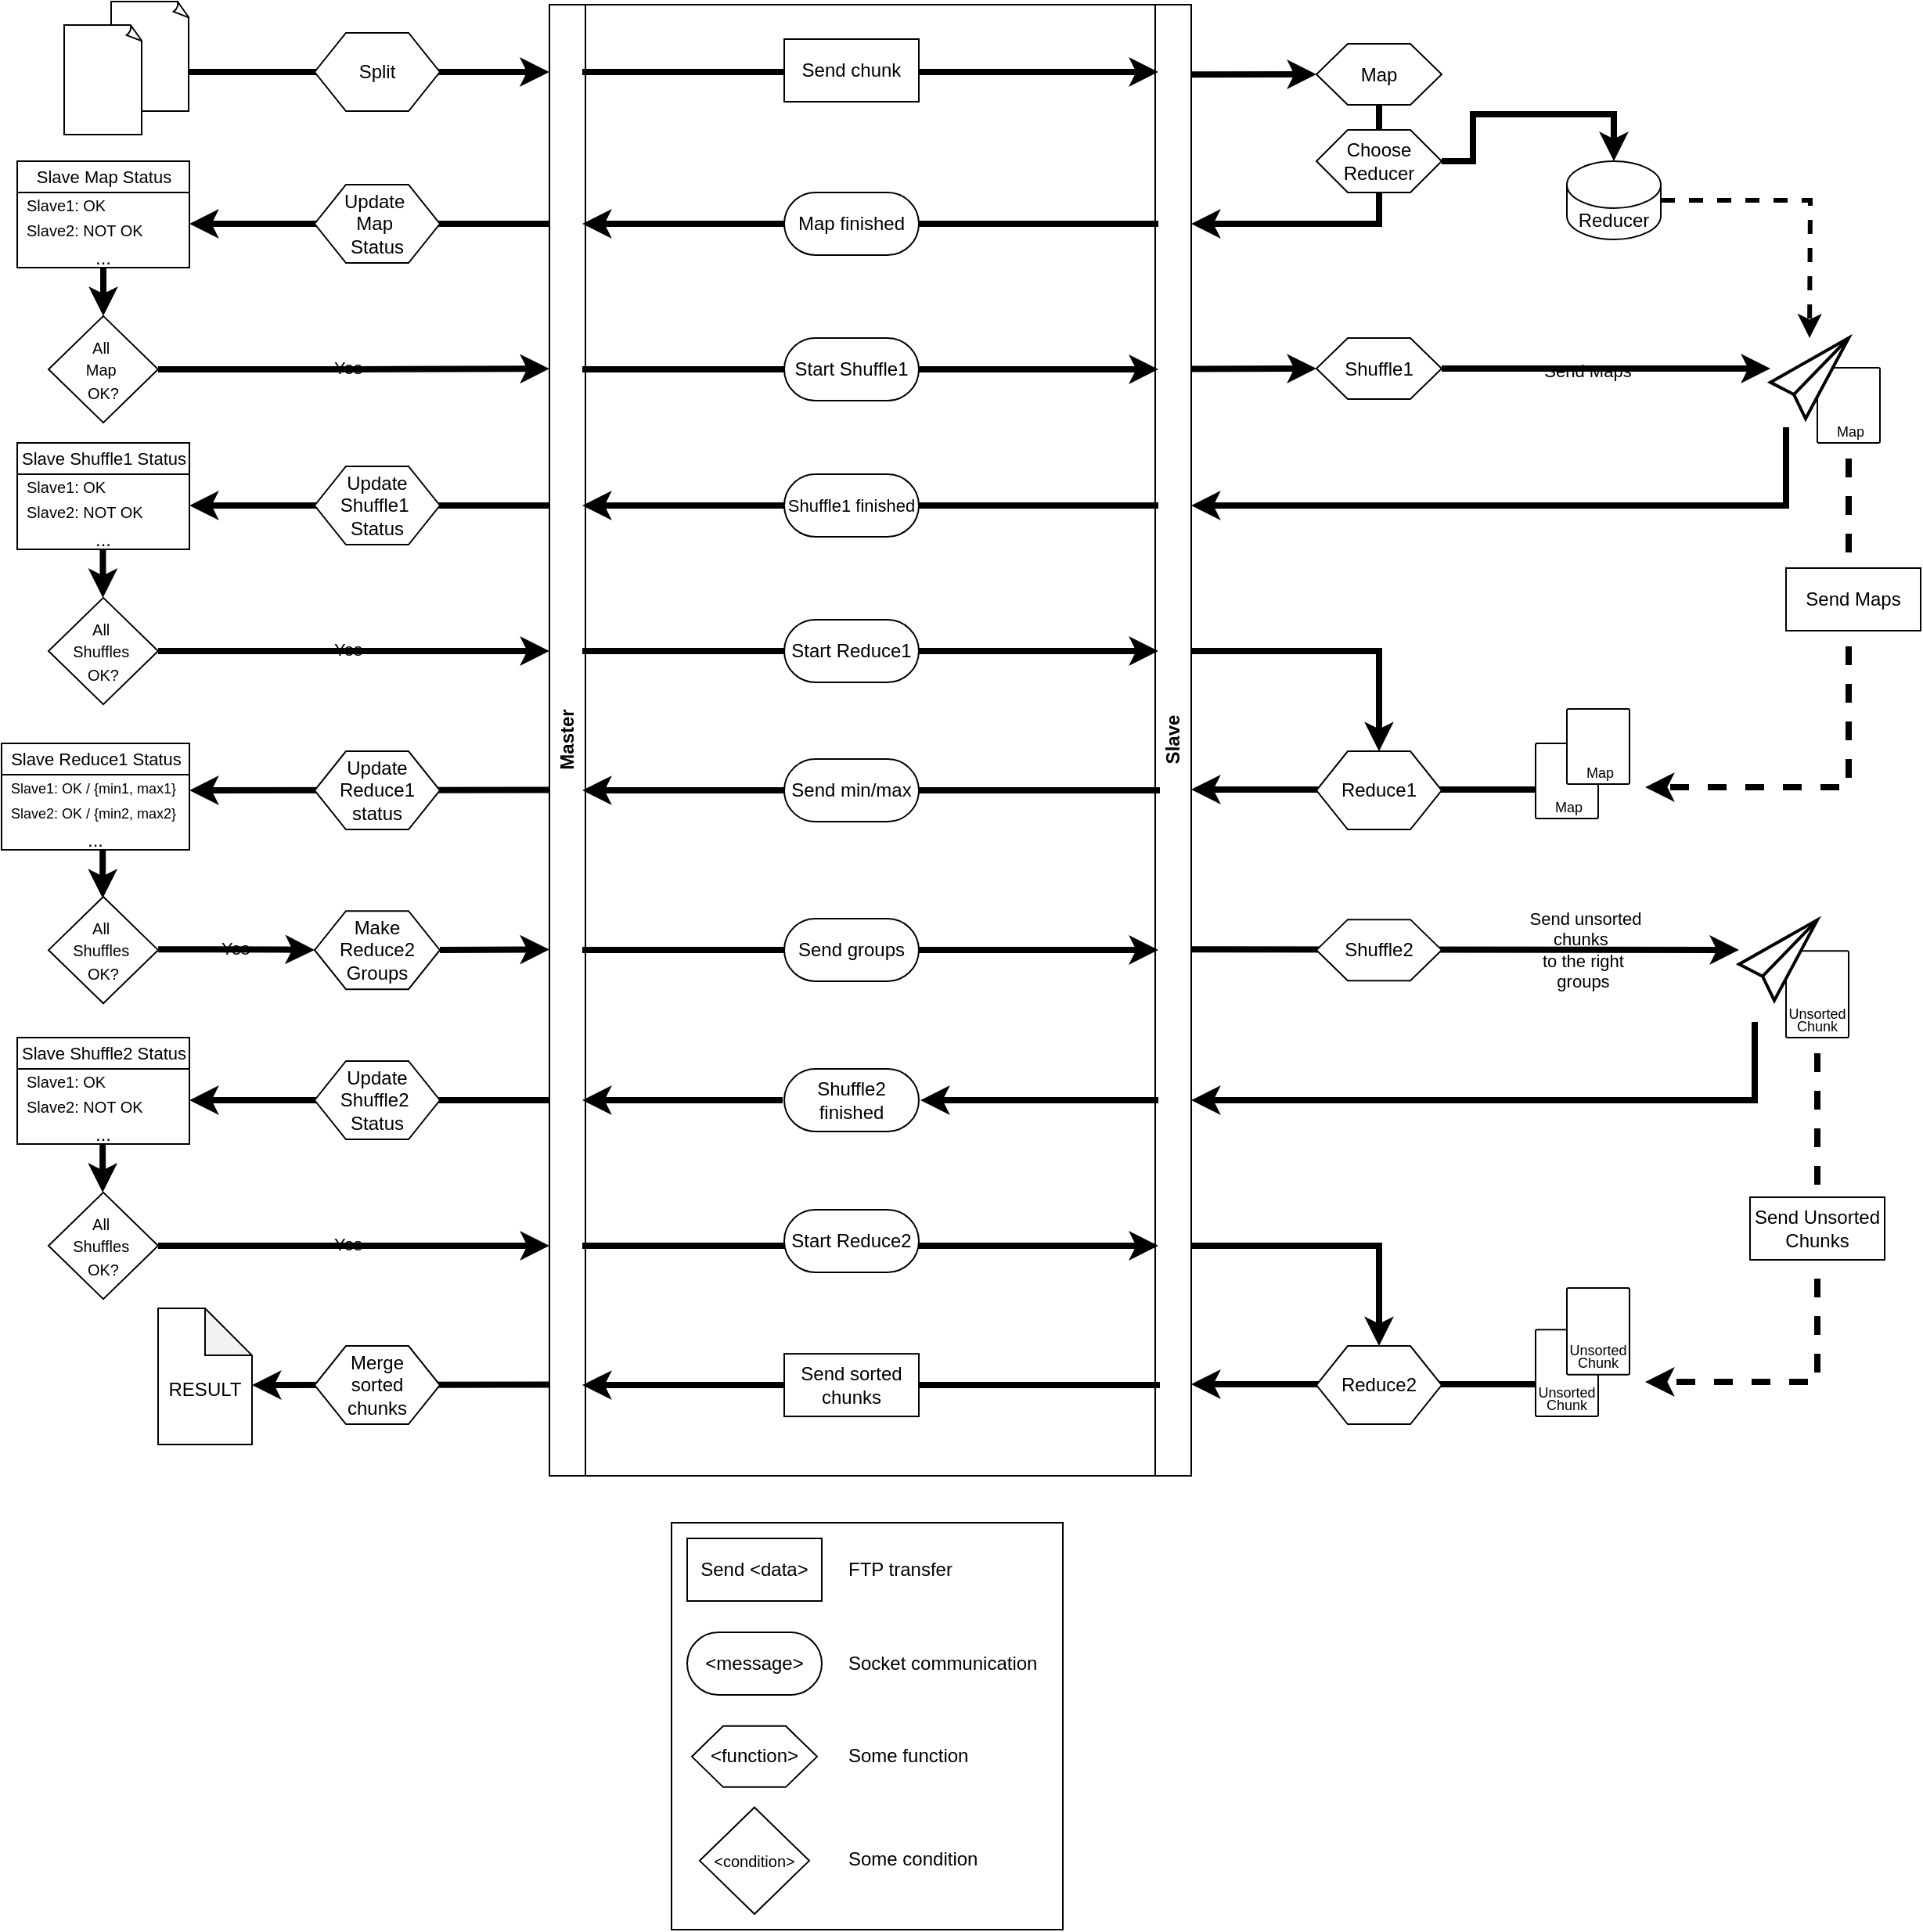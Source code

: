 <mxfile version="24.4.13" type="device">
  <diagram name="Page-1" id="cy9lTz2BtADd1XnLi5tj">
    <mxGraphModel dx="2537" dy="948" grid="1" gridSize="10" guides="1" tooltips="1" connect="1" arrows="1" fold="1" page="1" pageScale="1" pageWidth="827" pageHeight="1169" math="0" shadow="0">
      <root>
        <mxCell id="0" />
        <mxCell id="1" parent="0" />
        <mxCell id="sj1nmU6FJb1mizH8p0wp-8" value="Slave" style="swimlane;horizontal=0;whiteSpace=wrap;html=1;flipV=1;flipH=1;labelBackgroundColor=none;" parent="1" vertex="1">
          <mxGeometry x="240" y="340" width="400" height="940" as="geometry" />
        </mxCell>
        <mxCell id="sj1nmU6FJb1mizH8p0wp-7" value="Master" style="swimlane;horizontal=0;whiteSpace=wrap;html=1;labelBackgroundColor=none;" parent="sj1nmU6FJb1mizH8p0wp-8" vertex="1">
          <mxGeometry x="-10" width="410" height="940" as="geometry" />
        </mxCell>
        <mxCell id="sj1nmU6FJb1mizH8p0wp-9" value="" style="endArrow=classic;html=1;rounded=0;strokeWidth=4;labelBackgroundColor=none;fontColor=default;" parent="sj1nmU6FJb1mizH8p0wp-7" edge="1">
          <mxGeometry width="50" height="50" relative="1" as="geometry">
            <mxPoint x="21" y="43" as="sourcePoint" />
            <mxPoint x="389" y="43" as="targetPoint" />
          </mxGeometry>
        </mxCell>
        <mxCell id="sj1nmU6FJb1mizH8p0wp-23" value="Send chunk" style="rounded=0;whiteSpace=wrap;html=1;glass=0;labelBackgroundColor=none;" parent="sj1nmU6FJb1mizH8p0wp-7" vertex="1">
          <mxGeometry x="150" y="22" width="86" height="40" as="geometry" />
        </mxCell>
        <mxCell id="sj1nmU6FJb1mizH8p0wp-33" value="" style="endArrow=none;html=1;rounded=0;strokeWidth=4;startArrow=classic;startFill=1;endFill=0;labelBackgroundColor=none;fontColor=default;" parent="sj1nmU6FJb1mizH8p0wp-7" edge="1">
          <mxGeometry width="50" height="50" relative="1" as="geometry">
            <mxPoint x="21" y="140" as="sourcePoint" />
            <mxPoint x="389" y="140" as="targetPoint" />
          </mxGeometry>
        </mxCell>
        <mxCell id="sj1nmU6FJb1mizH8p0wp-34" value="Map finished" style="rounded=1;whiteSpace=wrap;html=1;arcSize=42;imageHeight=24;perimeterSpacing=1;strokeWidth=1;absoluteArcSize=1;labelBackgroundColor=none;" parent="sj1nmU6FJb1mizH8p0wp-7" vertex="1">
          <mxGeometry x="150" y="120" width="86" height="40" as="geometry" />
        </mxCell>
        <mxCell id="sj1nmU6FJb1mizH8p0wp-204" value="" style="endArrow=classic;html=1;rounded=0;strokeWidth=4;labelBackgroundColor=none;fontColor=default;" parent="sj1nmU6FJb1mizH8p0wp-7" edge="1">
          <mxGeometry width="50" height="50" relative="1" as="geometry">
            <mxPoint x="21" y="604" as="sourcePoint" />
            <mxPoint x="389" y="604" as="targetPoint" />
          </mxGeometry>
        </mxCell>
        <mxCell id="sj1nmU6FJb1mizH8p0wp-205" value="Send groups" style="rounded=1;whiteSpace=wrap;html=1;arcSize=42;imageHeight=24;perimeterSpacing=1;strokeWidth=1;absoluteArcSize=1;labelBackgroundColor=none;" parent="sj1nmU6FJb1mizH8p0wp-7" vertex="1">
          <mxGeometry x="150" y="584" width="86" height="40" as="geometry" />
        </mxCell>
        <mxCell id="sj1nmU6FJb1mizH8p0wp-237" value="" style="endArrow=classic;html=1;rounded=0;strokeWidth=4;labelBackgroundColor=none;fontColor=default;" parent="sj1nmU6FJb1mizH8p0wp-7" edge="1">
          <mxGeometry width="50" height="50" relative="1" as="geometry">
            <mxPoint x="21" y="793" as="sourcePoint" />
            <mxPoint x="389" y="793" as="targetPoint" />
          </mxGeometry>
        </mxCell>
        <mxCell id="sj1nmU6FJb1mizH8p0wp-238" value="Start Reduce2" style="rounded=1;whiteSpace=wrap;html=1;arcSize=42;imageHeight=24;perimeterSpacing=1;strokeWidth=1;absoluteArcSize=1;labelBackgroundColor=none;" parent="sj1nmU6FJb1mizH8p0wp-7" vertex="1">
          <mxGeometry x="150" y="770" width="86" height="40" as="geometry" />
        </mxCell>
        <mxCell id="sj1nmU6FJb1mizH8p0wp-14" value="" style="endArrow=classic;html=1;rounded=0;strokeWidth=4;entryX=0.024;entryY=0.077;entryDx=0;entryDy=0;entryPerimeter=0;labelBackgroundColor=none;fontColor=default;" parent="1" edge="1">
          <mxGeometry width="50" height="50" relative="1" as="geometry">
            <mxPoint y="383" as="sourcePoint" />
            <mxPoint x="229.84" y="383.03" as="targetPoint" />
          </mxGeometry>
        </mxCell>
        <mxCell id="sj1nmU6FJb1mizH8p0wp-27" value="Map" style="shape=hexagon;perimeter=hexagonPerimeter2;whiteSpace=wrap;html=1;fixedSize=1;labelBackgroundColor=none;" parent="1" vertex="1">
          <mxGeometry x="720" y="365" width="80" height="39" as="geometry" />
        </mxCell>
        <mxCell id="sj1nmU6FJb1mizH8p0wp-29" value="Split" style="shape=hexagon;perimeter=hexagonPerimeter2;whiteSpace=wrap;html=1;fixedSize=1;labelBackgroundColor=none;" parent="1" vertex="1">
          <mxGeometry x="80" y="358" width="80" height="50" as="geometry" />
        </mxCell>
        <mxCell id="sj1nmU6FJb1mizH8p0wp-31" value="" style="endArrow=classic;html=1;rounded=0;strokeWidth=4;entryX=0;entryY=0.5;entryDx=0;entryDy=0;labelBackgroundColor=none;fontColor=default;" parent="1" target="sj1nmU6FJb1mizH8p0wp-27" edge="1">
          <mxGeometry width="50" height="50" relative="1" as="geometry">
            <mxPoint x="640" y="384.63" as="sourcePoint" />
            <mxPoint x="1008" y="384.63" as="targetPoint" />
          </mxGeometry>
        </mxCell>
        <mxCell id="sj1nmU6FJb1mizH8p0wp-32" value="" style="endArrow=classic;html=1;rounded=0;strokeWidth=4;exitX=0.5;exitY=1;exitDx=0;exitDy=0;labelBackgroundColor=none;fontColor=default;" parent="1" source="sj1nmU6FJb1mizH8p0wp-27" edge="1">
          <mxGeometry width="50" height="50" relative="1" as="geometry">
            <mxPoint x="778" y="420" as="sourcePoint" />
            <mxPoint x="640" y="480" as="targetPoint" />
            <Array as="points">
              <mxPoint x="760" y="480" />
            </Array>
          </mxGeometry>
        </mxCell>
        <mxCell id="sj1nmU6FJb1mizH8p0wp-43" value="" style="endArrow=none;html=1;rounded=0;strokeWidth=4;startArrow=classic;startFill=1;endFill=0;labelBackgroundColor=none;fontColor=default;" parent="1" edge="1">
          <mxGeometry width="50" height="50" relative="1" as="geometry">
            <mxPoint y="480" as="sourcePoint" />
            <mxPoint x="230" y="480" as="targetPoint" />
          </mxGeometry>
        </mxCell>
        <mxCell id="sj1nmU6FJb1mizH8p0wp-46" value="" style="endArrow=classic;html=1;rounded=0;strokeWidth=4;labelBackgroundColor=none;fontColor=default;" parent="1" edge="1">
          <mxGeometry width="50" height="50" relative="1" as="geometry">
            <mxPoint x="251" y="573" as="sourcePoint" />
            <mxPoint x="619" y="573" as="targetPoint" />
          </mxGeometry>
        </mxCell>
        <mxCell id="sj1nmU6FJb1mizH8p0wp-47" value="Start Shuffle1" style="rounded=1;whiteSpace=wrap;html=1;arcSize=42;imageHeight=24;perimeterSpacing=1;strokeWidth=1;absoluteArcSize=1;labelBackgroundColor=none;" parent="1" vertex="1">
          <mxGeometry x="380" y="553" width="86" height="40" as="geometry" />
        </mxCell>
        <mxCell id="sj1nmU6FJb1mizH8p0wp-48" value="Choose Reducer" style="shape=hexagon;perimeter=hexagonPerimeter2;whiteSpace=wrap;html=1;fixedSize=1;labelBackgroundColor=none;" parent="1" vertex="1">
          <mxGeometry x="720" y="420" width="80" height="40" as="geometry" />
        </mxCell>
        <mxCell id="sj1nmU6FJb1mizH8p0wp-50" value="" style="endArrow=classic;html=1;rounded=0;strokeWidth=4;entryX=0;entryY=0.5;entryDx=0;entryDy=0;labelBackgroundColor=none;fontColor=default;" parent="1" target="sj1nmU6FJb1mizH8p0wp-51" edge="1">
          <mxGeometry width="50" height="50" relative="1" as="geometry">
            <mxPoint x="640" y="572.71" as="sourcePoint" />
            <mxPoint x="720" y="573" as="targetPoint" />
          </mxGeometry>
        </mxCell>
        <mxCell id="sj1nmU6FJb1mizH8p0wp-108" style="edgeStyle=orthogonalEdgeStyle;rounded=0;orthogonalLoop=1;jettySize=auto;html=1;strokeWidth=4;labelBackgroundColor=none;fontColor=default;" parent="1" source="sj1nmU6FJb1mizH8p0wp-51" edge="1">
          <mxGeometry relative="1" as="geometry">
            <mxPoint x="1010" y="572.5" as="targetPoint" />
          </mxGeometry>
        </mxCell>
        <mxCell id="sj1nmU6FJb1mizH8p0wp-109" value="&amp;nbsp;Send Maps&amp;nbsp;" style="edgeLabel;html=1;align=center;verticalAlign=middle;resizable=0;points=[];labelBackgroundColor=none;" parent="sj1nmU6FJb1mizH8p0wp-108" vertex="1" connectable="0">
          <mxGeometry x="-0.122" y="-1" relative="1" as="geometry">
            <mxPoint as="offset" />
          </mxGeometry>
        </mxCell>
        <mxCell id="sj1nmU6FJb1mizH8p0wp-51" value="Shuffle1" style="shape=hexagon;perimeter=hexagonPerimeter2;whiteSpace=wrap;html=1;fixedSize=1;labelBackgroundColor=none;" parent="1" vertex="1">
          <mxGeometry x="720" y="553" width="80" height="39" as="geometry" />
        </mxCell>
        <mxCell id="sj1nmU6FJb1mizH8p0wp-59" value="" style="endArrow=classic;html=1;rounded=0;strokeWidth=4;labelBackgroundColor=none;fontColor=default;" parent="1" edge="1">
          <mxGeometry width="50" height="50" relative="1" as="geometry">
            <mxPoint x="860" y="841.47" as="sourcePoint" />
            <mxPoint x="640" y="841.47" as="targetPoint" />
          </mxGeometry>
        </mxCell>
        <mxCell id="sj1nmU6FJb1mizH8p0wp-61" value="Reduce1" style="shape=hexagon;perimeter=hexagonPerimeter2;whiteSpace=wrap;html=1;fixedSize=1;labelBackgroundColor=none;" parent="1" vertex="1">
          <mxGeometry x="720" y="817.06" width="80" height="50" as="geometry" />
        </mxCell>
        <mxCell id="sj1nmU6FJb1mizH8p0wp-64" value="" style="endArrow=none;html=1;rounded=0;strokeWidth=4;startArrow=classic;startFill=1;endFill=0;labelBackgroundColor=none;fontColor=default;" parent="1" edge="1">
          <mxGeometry width="50" height="50" relative="1" as="geometry">
            <mxPoint x="251" y="842.06" as="sourcePoint" />
            <mxPoint x="620" y="842.06" as="targetPoint" />
          </mxGeometry>
        </mxCell>
        <mxCell id="sj1nmU6FJb1mizH8p0wp-63" value="Send min/max" style="rounded=1;whiteSpace=wrap;html=1;arcSize=42;imageHeight=24;perimeterSpacing=1;strokeWidth=1;absoluteArcSize=1;labelBackgroundColor=none;" parent="1" vertex="1">
          <mxGeometry x="380" y="822.06" width="86" height="40" as="geometry" />
        </mxCell>
        <mxCell id="sj1nmU6FJb1mizH8p0wp-103" style="edgeStyle=orthogonalEdgeStyle;rounded=0;orthogonalLoop=1;jettySize=auto;html=1;entryX=0.5;entryY=0;entryDx=0;entryDy=0;strokeWidth=4;labelBackgroundColor=none;fontColor=default;" parent="1" source="sj1nmU6FJb1mizH8p0wp-89" target="sj1nmU6FJb1mizH8p0wp-101" edge="1">
          <mxGeometry relative="1" as="geometry" />
        </mxCell>
        <mxCell id="sj1nmU6FJb1mizH8p0wp-89" value="&lt;font style=&quot;font-size: 11px;&quot;&gt;Slave Map Status&lt;/font&gt;" style="swimlane;fontStyle=0;childLayout=stackLayout;horizontal=1;startSize=20;fillColor=none;horizontalStack=0;resizeParent=1;resizeParentMax=0;resizeLast=0;collapsible=1;marginBottom=0;html=1;labelBackgroundColor=none;" parent="1" vertex="1">
          <mxGeometry x="-110" y="440" width="110" height="68" as="geometry" />
        </mxCell>
        <mxCell id="sj1nmU6FJb1mizH8p0wp-90" value="Slave1: OK" style="text;fillColor=none;align=left;verticalAlign=middle;spacingLeft=4;spacingRight=4;overflow=hidden;rotatable=0;points=[[0,0.5],[1,0.5]];portConstraint=eastwest;whiteSpace=wrap;html=1;fontSize=10;labelBackgroundColor=none;" parent="sj1nmU6FJb1mizH8p0wp-89" vertex="1">
          <mxGeometry y="20" width="110" height="16" as="geometry" />
        </mxCell>
        <mxCell id="sj1nmU6FJb1mizH8p0wp-91" value="Slave2: NOT OK" style="text;fillColor=none;align=left;verticalAlign=middle;spacingLeft=4;spacingRight=4;overflow=hidden;rotatable=0;points=[[0,0.5],[1,0.5]];portConstraint=eastwest;whiteSpace=wrap;html=1;fontSize=10;labelBackgroundColor=none;" parent="sj1nmU6FJb1mizH8p0wp-89" vertex="1">
          <mxGeometry y="36" width="110" height="16" as="geometry" />
        </mxCell>
        <mxCell id="sj1nmU6FJb1mizH8p0wp-92" value="..." style="text;fillColor=none;align=center;verticalAlign=middle;spacingLeft=4;spacingRight=4;overflow=hidden;rotatable=0;points=[[0,0.5],[1,0.5]];portConstraint=eastwest;whiteSpace=wrap;html=1;labelBackgroundColor=none;" parent="sj1nmU6FJb1mizH8p0wp-89" vertex="1">
          <mxGeometry y="52" width="110" height="16" as="geometry" />
        </mxCell>
        <mxCell id="sj1nmU6FJb1mizH8p0wp-67" value="Update&amp;nbsp;&lt;div&gt;Map&amp;nbsp;&lt;div&gt;Status&lt;/div&gt;&lt;/div&gt;" style="shape=hexagon;perimeter=hexagonPerimeter2;whiteSpace=wrap;html=1;fixedSize=1;labelBackgroundColor=none;" parent="1" vertex="1">
          <mxGeometry x="80" y="455" width="80" height="50" as="geometry" />
        </mxCell>
        <mxCell id="sj1nmU6FJb1mizH8p0wp-97" value="" style="endArrow=none;html=1;rounded=0;strokeWidth=4;startArrow=classic;startFill=1;endFill=0;labelBackgroundColor=none;fontColor=default;" parent="1" edge="1">
          <mxGeometry width="50" height="50" relative="1" as="geometry">
            <mxPoint y="842.06" as="sourcePoint" />
            <mxPoint x="230" y="841.73" as="targetPoint" />
          </mxGeometry>
        </mxCell>
        <mxCell id="sj1nmU6FJb1mizH8p0wp-68" value="Update&lt;div&gt;Reduce1&lt;/div&gt;&lt;div&gt;status&lt;/div&gt;" style="shape=hexagon;perimeter=hexagonPerimeter2;whiteSpace=wrap;html=1;fixedSize=1;labelBackgroundColor=none;" parent="1" vertex="1">
          <mxGeometry x="80" y="817.06" width="80" height="50" as="geometry" />
        </mxCell>
        <mxCell id="sj1nmU6FJb1mizH8p0wp-101" value="&lt;font style=&quot;font-size: 10px;&quot;&gt;All&amp;nbsp;&lt;/font&gt;&lt;div&gt;&lt;font style=&quot;font-size: 10px;&quot;&gt;Map&amp;nbsp;&lt;/font&gt;&lt;/div&gt;&lt;div&gt;&lt;font style=&quot;font-size: 10px;&quot;&gt;OK?&lt;/font&gt;&lt;/div&gt;" style="rhombus;whiteSpace=wrap;html=1;verticalAlign=middle;labelBackgroundColor=none;" parent="1" vertex="1">
          <mxGeometry x="-90" y="538.93" width="70" height="68.13" as="geometry" />
        </mxCell>
        <mxCell id="sj1nmU6FJb1mizH8p0wp-104" style="edgeStyle=orthogonalEdgeStyle;rounded=0;orthogonalLoop=1;jettySize=auto;html=1;exitX=1;exitY=0.5;exitDx=0;exitDy=0;strokeWidth=4;labelBackgroundColor=none;fontColor=default;" parent="1" source="sj1nmU6FJb1mizH8p0wp-101" edge="1">
          <mxGeometry relative="1" as="geometry">
            <mxPoint x="-10.0" y="572.625" as="sourcePoint" />
            <mxPoint x="230" y="572.63" as="targetPoint" />
          </mxGeometry>
        </mxCell>
        <mxCell id="sj1nmU6FJb1mizH8p0wp-105" value="&amp;nbsp;Yes&amp;nbsp;" style="edgeLabel;html=1;align=center;verticalAlign=middle;resizable=0;points=[];labelBackgroundColor=none;" parent="sj1nmU6FJb1mizH8p0wp-104" vertex="1" connectable="0">
          <mxGeometry x="-0.034" y="1" relative="1" as="geometry">
            <mxPoint as="offset" />
          </mxGeometry>
        </mxCell>
        <mxCell id="sj1nmU6FJb1mizH8p0wp-112" style="edgeStyle=orthogonalEdgeStyle;rounded=0;orthogonalLoop=1;jettySize=auto;html=1;strokeWidth=3;dashed=1;labelBackgroundColor=none;fontColor=default;" parent="1" source="sj1nmU6FJb1mizH8p0wp-106" edge="1">
          <mxGeometry relative="1" as="geometry">
            <mxPoint x="1035" y="553" as="targetPoint" />
          </mxGeometry>
        </mxCell>
        <mxCell id="sj1nmU6FJb1mizH8p0wp-106" value="Reducer" style="shape=cylinder3;whiteSpace=wrap;html=1;boundedLbl=1;backgroundOutline=1;size=15;labelBackgroundColor=none;" parent="1" vertex="1">
          <mxGeometry x="880" y="440" width="60" height="50" as="geometry" />
        </mxCell>
        <mxCell id="sj1nmU6FJb1mizH8p0wp-107" style="edgeStyle=orthogonalEdgeStyle;rounded=0;orthogonalLoop=1;jettySize=auto;html=1;entryX=0.5;entryY=0;entryDx=0;entryDy=0;entryPerimeter=0;strokeWidth=4;labelBackgroundColor=none;fontColor=default;" parent="1" source="sj1nmU6FJb1mizH8p0wp-48" target="sj1nmU6FJb1mizH8p0wp-106" edge="1">
          <mxGeometry relative="1" as="geometry">
            <Array as="points">
              <mxPoint x="820" y="440" />
              <mxPoint x="820" y="410" />
              <mxPoint x="910" y="410" />
            </Array>
          </mxGeometry>
        </mxCell>
        <mxCell id="sj1nmU6FJb1mizH8p0wp-113" value="" style="whiteSpace=wrap;html=1;shape=mxgraph.basic.document;labelBackgroundColor=none;" parent="1" vertex="1">
          <mxGeometry x="-50" y="338" width="50" height="70" as="geometry" />
        </mxCell>
        <mxCell id="sj1nmU6FJb1mizH8p0wp-114" value="" style="whiteSpace=wrap;html=1;shape=mxgraph.basic.document;labelBackgroundColor=none;" parent="1" vertex="1">
          <mxGeometry x="-80" y="353" width="50" height="70" as="geometry" />
        </mxCell>
        <mxCell id="sj1nmU6FJb1mizH8p0wp-176" style="edgeStyle=orthogonalEdgeStyle;rounded=0;orthogonalLoop=1;jettySize=auto;html=1;strokeWidth=4;labelBackgroundColor=none;fontColor=default;" parent="1" edge="1">
          <mxGeometry relative="1" as="geometry">
            <mxPoint x="640" y="660" as="targetPoint" />
            <mxPoint x="1020" y="610" as="sourcePoint" />
            <Array as="points">
              <mxPoint x="1020" y="660" />
            </Array>
          </mxGeometry>
        </mxCell>
        <mxCell id="sj1nmU6FJb1mizH8p0wp-116" value="&lt;div&gt;&lt;font style=&quot;font-size: 9px;&quot;&gt;&lt;br&gt;&lt;/font&gt;&lt;/div&gt;&lt;font style=&quot;font-size: 9px;&quot;&gt;&lt;div&gt;&lt;font style=&quot;font-size: 9px;&quot;&gt;&lt;br&gt;&lt;/font&gt;&lt;/div&gt;&lt;div&gt;&lt;font style=&quot;font-size: 9px;&quot;&gt;&lt;br&gt;&lt;/font&gt;&lt;/div&gt;&lt;div&gt;&lt;font style=&quot;font-size: 9px;&quot;&gt;&lt;br&gt;&lt;/font&gt;&lt;/div&gt;&lt;div&gt;&lt;font style=&quot;font-size: 9px;&quot;&gt;&lt;br&gt;&lt;/font&gt;&lt;/div&gt;&lt;div&gt;&lt;font style=&quot;font-size: 9px;&quot;&gt;&lt;br&gt;&lt;/font&gt;&lt;/div&gt;&lt;div&gt;&lt;font style=&quot;font-size: 9px;&quot;&gt;&lt;br&gt;&lt;/font&gt;&lt;/div&gt;&lt;div&gt;&lt;font style=&quot;font-size: 9px;&quot;&gt;&lt;br&gt;&lt;/font&gt;&lt;/div&gt;&lt;div&gt;&lt;font style=&quot;font-size: 9px;&quot;&gt;&lt;br&gt;&lt;/font&gt;&lt;/div&gt;&lt;div&gt;&lt;font style=&quot;font-size: 9px;&quot;&gt;&lt;br&gt;&lt;/font&gt;&lt;/div&gt;&lt;div&gt;&lt;font style=&quot;font-size: 9px;&quot;&gt;&lt;br&gt;&lt;/font&gt;&lt;/div&gt;&lt;div&gt;&lt;font style=&quot;font-size: 9px;&quot;&gt;&lt;br&gt;&lt;/font&gt;&lt;/div&gt;&lt;div&gt;&lt;font style=&quot;font-size: 9px;&quot;&gt;&lt;br&gt;&lt;/font&gt;&lt;/div&gt;&amp;nbsp; &amp;nbsp; &amp;nbsp; &amp;nbsp; &amp;nbsp; &amp;nbsp; &amp;nbsp;Map&lt;/font&gt;" style="shadow=0;strokeWidth=1;rounded=1;absoluteArcSize=1;arcSize=2;labelPosition=center;verticalLabelPosition=middle;align=center;verticalAlign=bottom;spacingLeft=0;fontSize=12;whiteSpace=wrap;spacingBottom=-1;html=1;labelBackgroundColor=none;" parent="1" vertex="1">
          <mxGeometry x="1040" y="572" width="40" height="48" as="geometry" />
        </mxCell>
        <mxCell id="sj1nmU6FJb1mizH8p0wp-117" value="" style="sketch=0;dashed=0;connectable=0;html=1;strokeColor=none;shape=mxgraph.gcp2.list;part=1;labelBackgroundColor=none;" parent="sj1nmU6FJb1mizH8p0wp-116" vertex="1">
          <mxGeometry x="0.5" width="29.5" height="30" relative="1" as="geometry">
            <mxPoint x="-15" y="5" as="offset" />
          </mxGeometry>
        </mxCell>
        <mxCell id="sj1nmU6FJb1mizH8p0wp-118" value="" style="html=1;verticalLabelPosition=bottom;align=center;labelBackgroundColor=none;verticalAlign=top;strokeWidth=2;shadow=0;dashed=0;shape=mxgraph.ios7.icons.pointer;" parent="1" vertex="1">
          <mxGeometry x="1010" y="553" width="50" height="51.5" as="geometry" />
        </mxCell>
        <mxCell id="sj1nmU6FJb1mizH8p0wp-159" value="" style="endArrow=none;html=1;rounded=0;strokeWidth=4;startArrow=classic;startFill=1;endFill=0;labelBackgroundColor=none;fontColor=default;" parent="1" edge="1">
          <mxGeometry width="50" height="50" relative="1" as="geometry">
            <mxPoint x="251" y="660" as="sourcePoint" />
            <mxPoint x="619" y="660" as="targetPoint" />
          </mxGeometry>
        </mxCell>
        <mxCell id="sj1nmU6FJb1mizH8p0wp-160" value="&lt;font style=&quot;font-size: 11px;&quot;&gt;Shuffle1 finished&lt;/font&gt;" style="rounded=1;whiteSpace=wrap;html=1;arcSize=42;imageHeight=24;perimeterSpacing=1;strokeWidth=1;absoluteArcSize=1;labelBackgroundColor=none;" parent="1" vertex="1">
          <mxGeometry x="380" y="640" width="86" height="40" as="geometry" />
        </mxCell>
        <mxCell id="sj1nmU6FJb1mizH8p0wp-161" value="" style="endArrow=none;html=1;rounded=0;strokeWidth=4;startArrow=classic;startFill=1;endFill=0;labelBackgroundColor=none;fontColor=default;" parent="1" edge="1">
          <mxGeometry width="50" height="50" relative="1" as="geometry">
            <mxPoint y="660" as="sourcePoint" />
            <mxPoint x="230" y="660" as="targetPoint" />
          </mxGeometry>
        </mxCell>
        <mxCell id="sj1nmU6FJb1mizH8p0wp-162" value="" style="endArrow=classic;html=1;rounded=0;strokeWidth=4;labelBackgroundColor=none;fontColor=default;" parent="1" edge="1">
          <mxGeometry width="50" height="50" relative="1" as="geometry">
            <mxPoint x="251" y="753" as="sourcePoint" />
            <mxPoint x="619" y="753" as="targetPoint" />
          </mxGeometry>
        </mxCell>
        <mxCell id="sj1nmU6FJb1mizH8p0wp-163" value="Start Reduce1" style="rounded=1;whiteSpace=wrap;html=1;arcSize=42;imageHeight=24;perimeterSpacing=1;strokeWidth=1;absoluteArcSize=1;labelBackgroundColor=none;" parent="1" vertex="1">
          <mxGeometry x="380" y="733" width="86" height="40" as="geometry" />
        </mxCell>
        <mxCell id="sj1nmU6FJb1mizH8p0wp-164" value="&lt;font style=&quot;font-size: 11px;&quot;&gt;Slave Shuffle1 Status&lt;/font&gt;" style="swimlane;fontStyle=0;childLayout=stackLayout;horizontal=1;startSize=20;fillColor=none;horizontalStack=0;resizeParent=1;resizeParentMax=0;resizeLast=0;collapsible=1;marginBottom=0;html=1;labelBackgroundColor=none;" parent="1" vertex="1">
          <mxGeometry x="-110" y="620" width="110" height="68" as="geometry" />
        </mxCell>
        <mxCell id="sj1nmU6FJb1mizH8p0wp-165" value="Slave1: OK" style="text;fillColor=none;align=left;verticalAlign=middle;spacingLeft=4;spacingRight=4;overflow=hidden;rotatable=0;points=[[0,0.5],[1,0.5]];portConstraint=eastwest;whiteSpace=wrap;html=1;fontSize=10;labelBackgroundColor=none;" parent="sj1nmU6FJb1mizH8p0wp-164" vertex="1">
          <mxGeometry y="20" width="110" height="16" as="geometry" />
        </mxCell>
        <mxCell id="sj1nmU6FJb1mizH8p0wp-166" value="Slave2: NOT OK" style="text;fillColor=none;align=left;verticalAlign=middle;spacingLeft=4;spacingRight=4;overflow=hidden;rotatable=0;points=[[0,0.5],[1,0.5]];portConstraint=eastwest;whiteSpace=wrap;html=1;fontSize=10;labelBackgroundColor=none;" parent="sj1nmU6FJb1mizH8p0wp-164" vertex="1">
          <mxGeometry y="36" width="110" height="16" as="geometry" />
        </mxCell>
        <mxCell id="sj1nmU6FJb1mizH8p0wp-167" value="..." style="text;fillColor=none;align=center;verticalAlign=middle;spacingLeft=4;spacingRight=4;overflow=hidden;rotatable=0;points=[[0,0.5],[1,0.5]];portConstraint=eastwest;whiteSpace=wrap;html=1;labelBackgroundColor=none;" parent="sj1nmU6FJb1mizH8p0wp-164" vertex="1">
          <mxGeometry y="52" width="110" height="16" as="geometry" />
        </mxCell>
        <mxCell id="sj1nmU6FJb1mizH8p0wp-168" value="Update Shuffle1&amp;nbsp;&lt;div&gt;Status&lt;/div&gt;" style="shape=hexagon;perimeter=hexagonPerimeter2;whiteSpace=wrap;html=1;fixedSize=1;labelBackgroundColor=none;" parent="1" vertex="1">
          <mxGeometry x="80" y="635" width="80" height="50" as="geometry" />
        </mxCell>
        <mxCell id="sj1nmU6FJb1mizH8p0wp-169" value="&lt;font style=&quot;font-size: 10px;&quot;&gt;All&amp;nbsp;&lt;/font&gt;&lt;div&gt;&lt;font style=&quot;font-size: 10px;&quot;&gt;Shuffles&amp;nbsp;&lt;/font&gt;&lt;/div&gt;&lt;div&gt;&lt;font style=&quot;font-size: 10px;&quot;&gt;OK?&lt;/font&gt;&lt;/div&gt;" style="rhombus;whiteSpace=wrap;html=1;verticalAlign=middle;labelBackgroundColor=none;" parent="1" vertex="1">
          <mxGeometry x="-90" y="718.93" width="70" height="68.13" as="geometry" />
        </mxCell>
        <mxCell id="sj1nmU6FJb1mizH8p0wp-170" style="edgeStyle=orthogonalEdgeStyle;rounded=0;orthogonalLoop=1;jettySize=auto;html=1;exitX=1;exitY=0.5;exitDx=0;exitDy=0;strokeWidth=4;entryX=0;entryY=0.402;entryDx=0;entryDy=0;entryPerimeter=0;labelBackgroundColor=none;fontColor=default;" parent="1" source="sj1nmU6FJb1mizH8p0wp-169" edge="1">
          <mxGeometry relative="1" as="geometry">
            <mxPoint x="230" y="753" as="targetPoint" />
          </mxGeometry>
        </mxCell>
        <mxCell id="sj1nmU6FJb1mizH8p0wp-171" value="&amp;nbsp;Yes&amp;nbsp;" style="edgeLabel;html=1;align=center;verticalAlign=middle;resizable=0;points=[];labelBackgroundColor=none;" parent="sj1nmU6FJb1mizH8p0wp-170" vertex="1" connectable="0">
          <mxGeometry x="-0.034" y="1" relative="1" as="geometry">
            <mxPoint as="offset" />
          </mxGeometry>
        </mxCell>
        <mxCell id="sj1nmU6FJb1mizH8p0wp-175" style="edgeStyle=orthogonalEdgeStyle;rounded=0;orthogonalLoop=1;jettySize=auto;html=1;entryX=0.5;entryY=0;entryDx=0;entryDy=0;strokeWidth=4;labelBackgroundColor=none;fontColor=default;" parent="1" edge="1">
          <mxGeometry relative="1" as="geometry">
            <mxPoint x="-55.27" y="688" as="sourcePoint" />
            <mxPoint x="-55.27" y="719" as="targetPoint" />
          </mxGeometry>
        </mxCell>
        <mxCell id="sj1nmU6FJb1mizH8p0wp-187" style="edgeStyle=orthogonalEdgeStyle;rounded=0;orthogonalLoop=1;jettySize=auto;html=1;strokeWidth=4;dashed=1;labelBackgroundColor=none;fontColor=default;" parent="1" edge="1">
          <mxGeometry relative="1" as="geometry">
            <mxPoint x="930" y="840" as="targetPoint" />
            <mxPoint x="1060" y="630" as="sourcePoint" />
            <Array as="points">
              <mxPoint x="1060" y="840" />
            </Array>
          </mxGeometry>
        </mxCell>
        <mxCell id="sj1nmU6FJb1mizH8p0wp-188" value="&lt;div&gt;&lt;font style=&quot;font-size: 9px;&quot;&gt;&lt;br&gt;&lt;/font&gt;&lt;/div&gt;&lt;font style=&quot;font-size: 9px;&quot;&gt;&lt;div&gt;&lt;font style=&quot;font-size: 9px;&quot;&gt;&lt;br&gt;&lt;/font&gt;&lt;/div&gt;&lt;div&gt;&lt;font style=&quot;font-size: 9px;&quot;&gt;&lt;br&gt;&lt;/font&gt;&lt;/div&gt;&lt;div&gt;&lt;font style=&quot;font-size: 9px;&quot;&gt;&lt;br&gt;&lt;/font&gt;&lt;/div&gt;&lt;div&gt;&lt;font style=&quot;font-size: 9px;&quot;&gt;&lt;br&gt;&lt;/font&gt;&lt;/div&gt;&lt;div&gt;&lt;font style=&quot;font-size: 9px;&quot;&gt;&lt;br&gt;&lt;/font&gt;&lt;/div&gt;&lt;div&gt;&lt;font style=&quot;font-size: 9px;&quot;&gt;&lt;br&gt;&lt;/font&gt;&lt;/div&gt;&lt;div&gt;&lt;font style=&quot;font-size: 9px;&quot;&gt;&lt;br&gt;&lt;/font&gt;&lt;/div&gt;&lt;div&gt;&lt;font style=&quot;font-size: 9px;&quot;&gt;&lt;br&gt;&lt;/font&gt;&lt;/div&gt;&lt;div&gt;&lt;font style=&quot;font-size: 9px;&quot;&gt;&lt;br&gt;&lt;/font&gt;&lt;/div&gt;&lt;div&gt;&lt;font style=&quot;font-size: 9px;&quot;&gt;&lt;br&gt;&lt;/font&gt;&lt;/div&gt;&lt;div&gt;&lt;font style=&quot;font-size: 9px;&quot;&gt;&lt;br&gt;&lt;/font&gt;&lt;/div&gt;&lt;div&gt;&lt;font style=&quot;font-size: 9px;&quot;&gt;&lt;br&gt;&lt;/font&gt;&lt;/div&gt;&amp;nbsp; &amp;nbsp; &amp;nbsp; &amp;nbsp; &amp;nbsp; &amp;nbsp; &amp;nbsp;Map&lt;/font&gt;" style="shadow=0;strokeWidth=1;rounded=1;absoluteArcSize=1;arcSize=2;labelPosition=center;verticalLabelPosition=middle;align=center;verticalAlign=bottom;spacingLeft=0;fontSize=12;whiteSpace=wrap;spacingBottom=-1;html=1;labelBackgroundColor=none;" parent="1" vertex="1">
          <mxGeometry x="860" y="812.06" width="40" height="48" as="geometry" />
        </mxCell>
        <mxCell id="sj1nmU6FJb1mizH8p0wp-189" value="" style="sketch=0;dashed=0;connectable=0;html=1;strokeColor=none;shape=mxgraph.gcp2.list;part=1;labelBackgroundColor=none;" parent="sj1nmU6FJb1mizH8p0wp-188" vertex="1">
          <mxGeometry x="0.5" width="29.5" height="30" relative="1" as="geometry">
            <mxPoint x="-15" y="5" as="offset" />
          </mxGeometry>
        </mxCell>
        <mxCell id="sj1nmU6FJb1mizH8p0wp-190" value="&lt;div&gt;&lt;font style=&quot;font-size: 9px;&quot;&gt;&lt;br&gt;&lt;/font&gt;&lt;/div&gt;&lt;font style=&quot;font-size: 9px;&quot;&gt;&lt;div&gt;&lt;font style=&quot;font-size: 9px;&quot;&gt;&lt;br&gt;&lt;/font&gt;&lt;/div&gt;&lt;div&gt;&lt;font style=&quot;font-size: 9px;&quot;&gt;&lt;br&gt;&lt;/font&gt;&lt;/div&gt;&lt;div&gt;&lt;font style=&quot;font-size: 9px;&quot;&gt;&lt;br&gt;&lt;/font&gt;&lt;/div&gt;&lt;div&gt;&lt;font style=&quot;font-size: 9px;&quot;&gt;&lt;br&gt;&lt;/font&gt;&lt;/div&gt;&lt;div&gt;&lt;font style=&quot;font-size: 9px;&quot;&gt;&lt;br&gt;&lt;/font&gt;&lt;/div&gt;&lt;div&gt;&lt;font style=&quot;font-size: 9px;&quot;&gt;&lt;br&gt;&lt;/font&gt;&lt;/div&gt;&lt;div&gt;&lt;font style=&quot;font-size: 9px;&quot;&gt;&lt;br&gt;&lt;/font&gt;&lt;/div&gt;&lt;div&gt;&lt;font style=&quot;font-size: 9px;&quot;&gt;&lt;br&gt;&lt;/font&gt;&lt;/div&gt;&lt;div&gt;&lt;font style=&quot;font-size: 9px;&quot;&gt;&lt;br&gt;&lt;/font&gt;&lt;/div&gt;&lt;div&gt;&lt;font style=&quot;font-size: 9px;&quot;&gt;&lt;br&gt;&lt;/font&gt;&lt;/div&gt;&lt;div&gt;&lt;font style=&quot;font-size: 9px;&quot;&gt;&lt;br&gt;&lt;/font&gt;&lt;/div&gt;&lt;div&gt;&lt;font style=&quot;font-size: 9px;&quot;&gt;&lt;br&gt;&lt;/font&gt;&lt;/div&gt;&amp;nbsp; &amp;nbsp; &amp;nbsp; &amp;nbsp; &amp;nbsp; &amp;nbsp; &amp;nbsp;Map&lt;/font&gt;" style="shadow=0;strokeWidth=1;rounded=1;absoluteArcSize=1;arcSize=2;labelPosition=center;verticalLabelPosition=middle;align=center;verticalAlign=bottom;spacingLeft=0;fontSize=12;whiteSpace=wrap;spacingBottom=-1;html=1;labelBackgroundColor=none;" parent="1" vertex="1">
          <mxGeometry x="880" y="790" width="40" height="48" as="geometry" />
        </mxCell>
        <mxCell id="sj1nmU6FJb1mizH8p0wp-191" value="" style="sketch=0;dashed=0;connectable=0;html=1;strokeColor=none;shape=mxgraph.gcp2.list;part=1;labelBackgroundColor=none;" parent="sj1nmU6FJb1mizH8p0wp-190" vertex="1">
          <mxGeometry x="0.5" width="29.5" height="30" relative="1" as="geometry">
            <mxPoint x="-15" y="5" as="offset" />
          </mxGeometry>
        </mxCell>
        <mxCell id="sj1nmU6FJb1mizH8p0wp-192" value="" style="endArrow=classic;html=1;rounded=0;strokeWidth=4;entryX=0.5;entryY=0;entryDx=0;entryDy=0;labelBackgroundColor=none;fontColor=default;" parent="1" target="sj1nmU6FJb1mizH8p0wp-61" edge="1">
          <mxGeometry width="50" height="50" relative="1" as="geometry">
            <mxPoint x="640" y="753" as="sourcePoint" />
            <mxPoint x="880" y="780" as="targetPoint" />
            <Array as="points">
              <mxPoint x="760" y="753" />
              <mxPoint x="760" y="760" />
            </Array>
          </mxGeometry>
        </mxCell>
        <mxCell id="sj1nmU6FJb1mizH8p0wp-194" value="&lt;font style=&quot;font-size: 11px;&quot;&gt;Slave Reduce1 Status&lt;/font&gt;" style="swimlane;fontStyle=0;childLayout=stackLayout;horizontal=1;startSize=20;fillColor=none;horizontalStack=0;resizeParent=1;resizeParentMax=0;resizeLast=0;collapsible=1;marginBottom=0;html=1;labelBackgroundColor=none;" parent="1" vertex="1">
          <mxGeometry x="-120" y="812.06" width="120" height="68" as="geometry" />
        </mxCell>
        <mxCell id="sj1nmU6FJb1mizH8p0wp-195" value="&lt;font style=&quot;font-size: 9px;&quot;&gt;Slave1: OK / {min1, max1}&lt;/font&gt;" style="text;fillColor=none;align=left;verticalAlign=middle;spacingLeft=4;spacingRight=4;overflow=hidden;rotatable=0;points=[[0,0.5],[1,0.5]];portConstraint=eastwest;whiteSpace=wrap;html=1;fontSize=10;labelBackgroundColor=none;" parent="sj1nmU6FJb1mizH8p0wp-194" vertex="1">
          <mxGeometry y="20" width="120" height="16" as="geometry" />
        </mxCell>
        <mxCell id="sj1nmU6FJb1mizH8p0wp-196" value="&lt;span style=&quot;font-size: 9px;&quot;&gt;Slave2: OK / {min2, max2}&lt;/span&gt;" style="text;fillColor=none;align=left;verticalAlign=middle;spacingLeft=4;spacingRight=4;overflow=hidden;rotatable=0;points=[[0,0.5],[1,0.5]];portConstraint=eastwest;whiteSpace=wrap;html=1;fontSize=10;labelBackgroundColor=none;" parent="sj1nmU6FJb1mizH8p0wp-194" vertex="1">
          <mxGeometry y="36" width="120" height="16" as="geometry" />
        </mxCell>
        <mxCell id="sj1nmU6FJb1mizH8p0wp-197" value="..." style="text;fillColor=none;align=center;verticalAlign=middle;spacingLeft=4;spacingRight=4;overflow=hidden;rotatable=0;points=[[0,0.5],[1,0.5]];portConstraint=eastwest;whiteSpace=wrap;html=1;labelBackgroundColor=none;" parent="sj1nmU6FJb1mizH8p0wp-194" vertex="1">
          <mxGeometry y="52" width="120" height="16" as="geometry" />
        </mxCell>
        <mxCell id="sj1nmU6FJb1mizH8p0wp-198" value="&lt;font style=&quot;font-size: 10px;&quot;&gt;All&amp;nbsp;&lt;/font&gt;&lt;div&gt;&lt;font style=&quot;font-size: 10px;&quot;&gt;Shuffles&amp;nbsp;&lt;/font&gt;&lt;/div&gt;&lt;div&gt;&lt;font style=&quot;font-size: 10px;&quot;&gt;OK?&lt;/font&gt;&lt;/div&gt;" style="rhombus;whiteSpace=wrap;html=1;verticalAlign=middle;labelBackgroundColor=none;" parent="1" vertex="1">
          <mxGeometry x="-90" y="910" width="70" height="68.13" as="geometry" />
        </mxCell>
        <mxCell id="sj1nmU6FJb1mizH8p0wp-199" style="edgeStyle=orthogonalEdgeStyle;rounded=0;orthogonalLoop=1;jettySize=auto;html=1;exitX=1;exitY=0.5;exitDx=0;exitDy=0;strokeWidth=4;labelBackgroundColor=none;fontColor=default;" parent="1" edge="1">
          <mxGeometry relative="1" as="geometry">
            <mxPoint x="80" y="944" as="targetPoint" />
            <mxPoint x="-20" y="943.66" as="sourcePoint" />
            <Array as="points">
              <mxPoint x="60" y="944" />
            </Array>
          </mxGeometry>
        </mxCell>
        <mxCell id="sj1nmU6FJb1mizH8p0wp-200" value="&amp;nbsp;Yes&amp;nbsp;" style="edgeLabel;html=1;align=center;verticalAlign=middle;resizable=0;points=[];labelBackgroundColor=none;" parent="sj1nmU6FJb1mizH8p0wp-199" vertex="1" connectable="0">
          <mxGeometry x="-0.034" y="1" relative="1" as="geometry">
            <mxPoint as="offset" />
          </mxGeometry>
        </mxCell>
        <mxCell id="sj1nmU6FJb1mizH8p0wp-201" value="Make&lt;div&gt;Reduce2&lt;/div&gt;&lt;div&gt;Groups&lt;/div&gt;" style="shape=hexagon;perimeter=hexagonPerimeter2;whiteSpace=wrap;html=1;fixedSize=1;labelBackgroundColor=none;" parent="1" vertex="1">
          <mxGeometry x="80" y="919.07" width="80" height="50" as="geometry" />
        </mxCell>
        <mxCell id="sj1nmU6FJb1mizH8p0wp-202" style="edgeStyle=orthogonalEdgeStyle;rounded=0;orthogonalLoop=1;jettySize=auto;html=1;entryX=0.5;entryY=0;entryDx=0;entryDy=0;strokeWidth=4;labelBackgroundColor=none;fontColor=default;" parent="1" edge="1">
          <mxGeometry relative="1" as="geometry">
            <mxPoint x="-55.4" y="880.06" as="sourcePoint" />
            <mxPoint x="-55.4" y="911.06" as="targetPoint" />
          </mxGeometry>
        </mxCell>
        <mxCell id="sj1nmU6FJb1mizH8p0wp-203" value="" style="endArrow=classic;html=1;rounded=0;strokeWidth=4;exitX=1;exitY=0.5;exitDx=0;exitDy=0;labelBackgroundColor=none;fontColor=default;" parent="1" edge="1">
          <mxGeometry width="50" height="50" relative="1" as="geometry">
            <mxPoint x="160.0" y="943.99" as="sourcePoint" />
            <mxPoint x="230" y="943.74" as="targetPoint" />
          </mxGeometry>
        </mxCell>
        <mxCell id="sj1nmU6FJb1mizH8p0wp-207" value="&lt;div style=&quot;line-height: 110%;&quot;&gt;&lt;span style=&quot;font-size: 9px; background-color: initial;&quot;&gt;Unsorted&lt;/span&gt;&lt;br&gt;&lt;/div&gt;&lt;div style=&quot;line-height: 10%;&quot;&gt;&lt;font style=&quot;font-size: 9px;&quot;&gt;Chunk&lt;/font&gt;&lt;/div&gt;" style="shadow=0;strokeWidth=1;rounded=1;absoluteArcSize=1;arcSize=2;labelPosition=center;verticalLabelPosition=middle;align=center;verticalAlign=bottom;spacingLeft=0;fontSize=12;whiteSpace=wrap;spacingBottom=2;html=1;labelBackgroundColor=none;" parent="1" vertex="1">
          <mxGeometry x="1020" y="944.57" width="40" height="55.43" as="geometry" />
        </mxCell>
        <mxCell id="sj1nmU6FJb1mizH8p0wp-208" value="" style="sketch=0;dashed=0;connectable=0;html=1;strokeColor=none;shape=mxgraph.gcp2.list;part=1;labelBackgroundColor=none;" parent="sj1nmU6FJb1mizH8p0wp-207" vertex="1">
          <mxGeometry x="0.5" width="29.5" height="30" relative="1" as="geometry">
            <mxPoint x="-15" y="5" as="offset" />
          </mxGeometry>
        </mxCell>
        <mxCell id="sj1nmU6FJb1mizH8p0wp-211" value="" style="endArrow=classic;html=1;rounded=0;strokeWidth=4;labelBackgroundColor=none;fontColor=default;" parent="1" edge="1">
          <mxGeometry width="50" height="50" relative="1" as="geometry">
            <mxPoint x="640" y="943.63" as="sourcePoint" />
            <mxPoint x="990" y="944" as="targetPoint" />
          </mxGeometry>
        </mxCell>
        <mxCell id="sj1nmU6FJb1mizH8p0wp-219" value="&amp;nbsp;Send unsorted&lt;div&gt;chunks&amp;nbsp;&lt;/div&gt;&lt;div&gt;to the right&lt;/div&gt;&lt;div&gt;groups&lt;/div&gt;" style="edgeLabel;html=1;align=center;verticalAlign=middle;resizable=0;points=[];labelBackgroundColor=none;" parent="sj1nmU6FJb1mizH8p0wp-211" vertex="1" connectable="0">
          <mxGeometry x="0.477" y="-1" relative="1" as="geometry">
            <mxPoint x="-9" y="-1" as="offset" />
          </mxGeometry>
        </mxCell>
        <mxCell id="sj1nmU6FJb1mizH8p0wp-212" value="Shuffle2" style="shape=hexagon;perimeter=hexagonPerimeter2;whiteSpace=wrap;html=1;fixedSize=1;labelBackgroundColor=none;" parent="1" vertex="1">
          <mxGeometry x="720" y="924.57" width="80" height="39" as="geometry" />
        </mxCell>
        <mxCell id="sj1nmU6FJb1mizH8p0wp-222" value="" style="html=1;verticalLabelPosition=bottom;align=center;labelBackgroundColor=none;verticalAlign=top;strokeWidth=2;shadow=0;dashed=0;shape=mxgraph.ios7.icons.pointer;" parent="1" vertex="1">
          <mxGeometry x="990" y="924.79" width="50" height="51.5" as="geometry" />
        </mxCell>
        <mxCell id="sj1nmU6FJb1mizH8p0wp-223" style="edgeStyle=orthogonalEdgeStyle;rounded=0;orthogonalLoop=1;jettySize=auto;html=1;strokeWidth=4;labelBackgroundColor=none;fontColor=default;" parent="1" edge="1">
          <mxGeometry relative="1" as="geometry">
            <mxPoint x="640" y="1040" as="targetPoint" />
            <mxPoint x="1000" y="990" as="sourcePoint" />
            <Array as="points">
              <mxPoint x="1000" y="1040" />
            </Array>
          </mxGeometry>
        </mxCell>
        <mxCell id="sj1nmU6FJb1mizH8p0wp-224" value="" style="endArrow=none;html=1;rounded=0;strokeWidth=4;startArrow=classic;startFill=1;endFill=0;labelBackgroundColor=none;fontColor=default;" parent="1" source="sj1nmU6FJb1mizH8p0wp-234" edge="1">
          <mxGeometry width="50" height="50" relative="1" as="geometry">
            <mxPoint x="251" y="1040" as="sourcePoint" />
            <mxPoint x="619" y="1040" as="targetPoint" />
          </mxGeometry>
        </mxCell>
        <mxCell id="sj1nmU6FJb1mizH8p0wp-225" value="" style="endArrow=none;html=1;rounded=0;strokeWidth=4;startArrow=classic;startFill=1;endFill=0;labelBackgroundColor=none;fontColor=default;" parent="1" edge="1">
          <mxGeometry width="50" height="50" relative="1" as="geometry">
            <mxPoint y="1040" as="sourcePoint" />
            <mxPoint x="230" y="1040" as="targetPoint" />
          </mxGeometry>
        </mxCell>
        <mxCell id="sj1nmU6FJb1mizH8p0wp-226" value="&lt;font style=&quot;font-size: 11px;&quot;&gt;Slave Shuffle2 Status&lt;/font&gt;" style="swimlane;fontStyle=0;childLayout=stackLayout;horizontal=1;startSize=20;fillColor=none;horizontalStack=0;resizeParent=1;resizeParentMax=0;resizeLast=0;collapsible=1;marginBottom=0;html=1;labelBackgroundColor=none;" parent="1" vertex="1">
          <mxGeometry x="-110" y="1000" width="110" height="68" as="geometry" />
        </mxCell>
        <mxCell id="sj1nmU6FJb1mizH8p0wp-227" value="Slave1: OK" style="text;fillColor=none;align=left;verticalAlign=middle;spacingLeft=4;spacingRight=4;overflow=hidden;rotatable=0;points=[[0,0.5],[1,0.5]];portConstraint=eastwest;whiteSpace=wrap;html=1;fontSize=10;labelBackgroundColor=none;" parent="sj1nmU6FJb1mizH8p0wp-226" vertex="1">
          <mxGeometry y="20" width="110" height="16" as="geometry" />
        </mxCell>
        <mxCell id="sj1nmU6FJb1mizH8p0wp-228" value="Slave2: NOT OK" style="text;fillColor=none;align=left;verticalAlign=middle;spacingLeft=4;spacingRight=4;overflow=hidden;rotatable=0;points=[[0,0.5],[1,0.5]];portConstraint=eastwest;whiteSpace=wrap;html=1;fontSize=10;labelBackgroundColor=none;" parent="sj1nmU6FJb1mizH8p0wp-226" vertex="1">
          <mxGeometry y="36" width="110" height="16" as="geometry" />
        </mxCell>
        <mxCell id="sj1nmU6FJb1mizH8p0wp-229" value="..." style="text;fillColor=none;align=center;verticalAlign=middle;spacingLeft=4;spacingRight=4;overflow=hidden;rotatable=0;points=[[0,0.5],[1,0.5]];portConstraint=eastwest;whiteSpace=wrap;html=1;labelBackgroundColor=none;" parent="sj1nmU6FJb1mizH8p0wp-226" vertex="1">
          <mxGeometry y="52" width="110" height="16" as="geometry" />
        </mxCell>
        <mxCell id="sj1nmU6FJb1mizH8p0wp-230" value="Update Shuffle2&amp;nbsp;&lt;div&gt;Status&lt;/div&gt;" style="shape=hexagon;perimeter=hexagonPerimeter2;whiteSpace=wrap;html=1;fixedSize=1;labelBackgroundColor=none;" parent="1" vertex="1">
          <mxGeometry x="80" y="1015" width="80" height="50" as="geometry" />
        </mxCell>
        <mxCell id="sj1nmU6FJb1mizH8p0wp-231" value="&lt;font style=&quot;font-size: 10px;&quot;&gt;All&amp;nbsp;&lt;/font&gt;&lt;div&gt;&lt;font style=&quot;font-size: 10px;&quot;&gt;Shuffles&amp;nbsp;&lt;/font&gt;&lt;/div&gt;&lt;div&gt;&lt;font style=&quot;font-size: 10px;&quot;&gt;OK?&lt;/font&gt;&lt;/div&gt;" style="rhombus;whiteSpace=wrap;html=1;verticalAlign=middle;labelBackgroundColor=none;" parent="1" vertex="1">
          <mxGeometry x="-90" y="1098.93" width="70" height="68.13" as="geometry" />
        </mxCell>
        <mxCell id="sj1nmU6FJb1mizH8p0wp-232" style="edgeStyle=orthogonalEdgeStyle;rounded=0;orthogonalLoop=1;jettySize=auto;html=1;exitX=1;exitY=0.5;exitDx=0;exitDy=0;strokeWidth=4;entryX=0;entryY=0.402;entryDx=0;entryDy=0;entryPerimeter=0;labelBackgroundColor=none;fontColor=default;" parent="1" source="sj1nmU6FJb1mizH8p0wp-231" edge="1">
          <mxGeometry relative="1" as="geometry">
            <mxPoint x="230" y="1133" as="targetPoint" />
          </mxGeometry>
        </mxCell>
        <mxCell id="sj1nmU6FJb1mizH8p0wp-233" value="&amp;nbsp;Yes&amp;nbsp;" style="edgeLabel;html=1;align=center;verticalAlign=middle;resizable=0;points=[];labelBackgroundColor=none;" parent="sj1nmU6FJb1mizH8p0wp-232" vertex="1" connectable="0">
          <mxGeometry x="-0.034" y="1" relative="1" as="geometry">
            <mxPoint as="offset" />
          </mxGeometry>
        </mxCell>
        <mxCell id="sj1nmU6FJb1mizH8p0wp-235" value="" style="endArrow=none;html=1;rounded=0;strokeWidth=4;startArrow=classic;startFill=1;endFill=0;labelBackgroundColor=none;fontColor=default;" parent="1" target="sj1nmU6FJb1mizH8p0wp-234" edge="1">
          <mxGeometry width="50" height="50" relative="1" as="geometry">
            <mxPoint x="251" y="1040" as="sourcePoint" />
            <mxPoint x="619" y="1040" as="targetPoint" />
          </mxGeometry>
        </mxCell>
        <mxCell id="sj1nmU6FJb1mizH8p0wp-234" value="Shuffle2 finished" style="rounded=1;whiteSpace=wrap;html=1;arcSize=42;imageHeight=24;perimeterSpacing=1;strokeWidth=1;absoluteArcSize=1;labelBackgroundColor=none;" parent="1" vertex="1">
          <mxGeometry x="380" y="1020" width="86" height="40" as="geometry" />
        </mxCell>
        <mxCell id="sj1nmU6FJb1mizH8p0wp-236" style="edgeStyle=orthogonalEdgeStyle;rounded=0;orthogonalLoop=1;jettySize=auto;html=1;entryX=0.5;entryY=0;entryDx=0;entryDy=0;strokeWidth=4;labelBackgroundColor=none;fontColor=default;" parent="1" edge="1">
          <mxGeometry relative="1" as="geometry">
            <mxPoint x="-55.42" y="1068" as="sourcePoint" />
            <mxPoint x="-55.42" y="1099" as="targetPoint" />
          </mxGeometry>
        </mxCell>
        <mxCell id="sj1nmU6FJb1mizH8p0wp-240" value="" style="endArrow=classic;html=1;rounded=0;strokeWidth=4;labelBackgroundColor=none;fontColor=default;" parent="1" edge="1">
          <mxGeometry width="50" height="50" relative="1" as="geometry">
            <mxPoint x="860" y="1221.47" as="sourcePoint" />
            <mxPoint x="640" y="1221.47" as="targetPoint" />
          </mxGeometry>
        </mxCell>
        <mxCell id="sj1nmU6FJb1mizH8p0wp-241" value="Reduce2" style="shape=hexagon;perimeter=hexagonPerimeter2;whiteSpace=wrap;html=1;fixedSize=1;labelBackgroundColor=none;" parent="1" vertex="1">
          <mxGeometry x="720" y="1197.06" width="80" height="50" as="geometry" />
        </mxCell>
        <mxCell id="sj1nmU6FJb1mizH8p0wp-242" value="" style="endArrow=none;html=1;rounded=0;strokeWidth=4;startArrow=classic;startFill=1;endFill=0;labelBackgroundColor=none;fontColor=default;" parent="1" edge="1">
          <mxGeometry width="50" height="50" relative="1" as="geometry">
            <mxPoint x="251" y="1222.06" as="sourcePoint" />
            <mxPoint x="620" y="1222.06" as="targetPoint" />
          </mxGeometry>
        </mxCell>
        <mxCell id="sj1nmU6FJb1mizH8p0wp-243" value="Send sorted chunks" style="rounded=0;whiteSpace=wrap;html=1;arcSize=42;imageHeight=24;perimeterSpacing=1;strokeWidth=1;absoluteArcSize=1;labelBackgroundColor=none;" parent="1" vertex="1">
          <mxGeometry x="380" y="1202.06" width="86" height="40" as="geometry" />
        </mxCell>
        <mxCell id="sj1nmU6FJb1mizH8p0wp-244" value="" style="endArrow=none;html=1;rounded=0;strokeWidth=4;startArrow=classic;startFill=1;endFill=0;labelBackgroundColor=none;fontColor=default;" parent="1" edge="1">
          <mxGeometry width="50" height="50" relative="1" as="geometry">
            <mxPoint x="40" y="1222" as="sourcePoint" />
            <mxPoint x="230" y="1221.73" as="targetPoint" />
          </mxGeometry>
        </mxCell>
        <mxCell id="sj1nmU6FJb1mizH8p0wp-245" value="Merge&lt;div&gt;sorted&lt;/div&gt;&lt;div&gt;chunks&lt;/div&gt;" style="shape=hexagon;perimeter=hexagonPerimeter2;whiteSpace=wrap;html=1;fixedSize=1;labelBackgroundColor=none;" parent="1" vertex="1">
          <mxGeometry x="80" y="1197.06" width="80" height="50" as="geometry" />
        </mxCell>
        <mxCell id="sj1nmU6FJb1mizH8p0wp-246" style="edgeStyle=orthogonalEdgeStyle;rounded=0;orthogonalLoop=1;jettySize=auto;html=1;strokeWidth=4;dashed=1;labelBackgroundColor=none;fontColor=default;" parent="1" edge="1">
          <mxGeometry relative="1" as="geometry">
            <mxPoint x="930" y="1220" as="targetPoint" />
            <mxPoint x="1040" y="1010" as="sourcePoint" />
            <Array as="points">
              <mxPoint x="1040" y="1010" />
              <mxPoint x="1040" y="1220" />
            </Array>
          </mxGeometry>
        </mxCell>
        <mxCell id="sj1nmU6FJb1mizH8p0wp-247" value="" style="endArrow=classic;html=1;rounded=0;strokeWidth=4;entryX=0.5;entryY=0;entryDx=0;entryDy=0;labelBackgroundColor=none;fontColor=default;" parent="1" target="sj1nmU6FJb1mizH8p0wp-241" edge="1">
          <mxGeometry width="50" height="50" relative="1" as="geometry">
            <mxPoint x="640" y="1133" as="sourcePoint" />
            <mxPoint x="880" y="1160" as="targetPoint" />
            <Array as="points">
              <mxPoint x="760" y="1133" />
              <mxPoint x="760" y="1140" />
            </Array>
          </mxGeometry>
        </mxCell>
        <mxCell id="sj1nmU6FJb1mizH8p0wp-248" value="&lt;div style=&quot;line-height: 110%;&quot;&gt;&lt;span style=&quot;font-size: 9px; background-color: initial;&quot;&gt;Unsorted&lt;/span&gt;&lt;br&gt;&lt;/div&gt;&lt;div style=&quot;line-height: 10%;&quot;&gt;&lt;font style=&quot;font-size: 9px;&quot;&gt;Chunk&lt;/font&gt;&lt;/div&gt;" style="shadow=0;strokeWidth=1;rounded=1;absoluteArcSize=1;arcSize=2;labelPosition=center;verticalLabelPosition=middle;align=center;verticalAlign=bottom;spacingLeft=0;fontSize=12;whiteSpace=wrap;spacingBottom=2;html=1;labelBackgroundColor=none;" parent="1" vertex="1">
          <mxGeometry x="860" y="1186.63" width="40" height="55.43" as="geometry" />
        </mxCell>
        <mxCell id="sj1nmU6FJb1mizH8p0wp-249" value="" style="sketch=0;dashed=0;connectable=0;html=1;strokeColor=none;shape=mxgraph.gcp2.list;part=1;labelBackgroundColor=none;" parent="sj1nmU6FJb1mizH8p0wp-248" vertex="1">
          <mxGeometry x="0.5" width="29.5" height="30" relative="1" as="geometry">
            <mxPoint x="-15" y="5" as="offset" />
          </mxGeometry>
        </mxCell>
        <mxCell id="sj1nmU6FJb1mizH8p0wp-250" value="&lt;div style=&quot;line-height: 110%;&quot;&gt;&lt;span style=&quot;font-size: 9px; background-color: initial;&quot;&gt;Unsorted&lt;/span&gt;&lt;br&gt;&lt;/div&gt;&lt;div style=&quot;line-height: 10%;&quot;&gt;&lt;font style=&quot;font-size: 9px;&quot;&gt;Chunk&lt;/font&gt;&lt;/div&gt;" style="shadow=0;strokeWidth=1;rounded=1;absoluteArcSize=1;arcSize=2;labelPosition=center;verticalLabelPosition=middle;align=center;verticalAlign=bottom;spacingLeft=0;fontSize=12;whiteSpace=wrap;spacingBottom=2;html=1;labelBackgroundColor=none;" parent="1" vertex="1">
          <mxGeometry x="880" y="1160.0" width="40" height="55.43" as="geometry" />
        </mxCell>
        <mxCell id="sj1nmU6FJb1mizH8p0wp-251" value="" style="sketch=0;dashed=0;connectable=0;html=1;strokeColor=none;shape=mxgraph.gcp2.list;part=1;labelBackgroundColor=none;" parent="sj1nmU6FJb1mizH8p0wp-250" vertex="1">
          <mxGeometry x="0.5" width="29.5" height="30" relative="1" as="geometry">
            <mxPoint x="-15" y="5" as="offset" />
          </mxGeometry>
        </mxCell>
        <mxCell id="sj1nmU6FJb1mizH8p0wp-254" value="&lt;div&gt;&lt;br&gt;&lt;/div&gt;RESULT" style="shape=note;whiteSpace=wrap;html=1;backgroundOutline=1;darkOpacity=0.05;labelBackgroundColor=none;" parent="1" vertex="1">
          <mxGeometry x="-20" y="1173.03" width="60" height="86.97" as="geometry" />
        </mxCell>
        <mxCell id="TFTyLvW_xMj4Odus-oAC-7" value="Send Maps" style="rounded=0;whiteSpace=wrap;html=1;glass=0;labelBackgroundColor=none;" vertex="1" parent="1">
          <mxGeometry x="1020" y="700" width="86" height="40" as="geometry" />
        </mxCell>
        <mxCell id="TFTyLvW_xMj4Odus-oAC-8" value="Send Unsorted Chunks" style="rounded=0;whiteSpace=wrap;html=1;glass=0;labelBackgroundColor=none;" vertex="1" parent="1">
          <mxGeometry x="997" y="1102" width="86" height="40" as="geometry" />
        </mxCell>
        <mxCell id="TFTyLvW_xMj4Odus-oAC-16" value="" style="group;labelBackgroundColor=none;" vertex="1" connectable="0" parent="1">
          <mxGeometry x="308" y="1310" width="250" height="260" as="geometry" />
        </mxCell>
        <mxCell id="TFTyLvW_xMj4Odus-oAC-3" value="" style="rounded=0;whiteSpace=wrap;html=1;labelBackgroundColor=none;" vertex="1" parent="TFTyLvW_xMj4Odus-oAC-16">
          <mxGeometry width="250" height="260" as="geometry" />
        </mxCell>
        <mxCell id="TFTyLvW_xMj4Odus-oAC-4" value="Send &amp;lt;data&amp;gt;" style="rounded=0;whiteSpace=wrap;html=1;glass=0;labelBackgroundColor=none;" vertex="1" parent="TFTyLvW_xMj4Odus-oAC-16">
          <mxGeometry x="10" y="10" width="86" height="40" as="geometry" />
        </mxCell>
        <mxCell id="TFTyLvW_xMj4Odus-oAC-5" value="&amp;lt;message&amp;gt;" style="rounded=1;whiteSpace=wrap;html=1;arcSize=42;imageHeight=24;perimeterSpacing=1;strokeWidth=1;absoluteArcSize=1;labelBackgroundColor=none;" vertex="1" parent="TFTyLvW_xMj4Odus-oAC-16">
          <mxGeometry x="10" y="70" width="86" height="40" as="geometry" />
        </mxCell>
        <mxCell id="TFTyLvW_xMj4Odus-oAC-6" value="&amp;lt;function&amp;gt;" style="shape=hexagon;perimeter=hexagonPerimeter2;whiteSpace=wrap;html=1;fixedSize=1;labelBackgroundColor=none;" vertex="1" parent="TFTyLvW_xMj4Odus-oAC-16">
          <mxGeometry x="13" y="129.93" width="80" height="39" as="geometry" />
        </mxCell>
        <mxCell id="TFTyLvW_xMj4Odus-oAC-11" value="&lt;span style=&quot;font-size: 10px;&quot;&gt;&amp;lt;condition&amp;gt;&lt;/span&gt;" style="rhombus;whiteSpace=wrap;html=1;verticalAlign=middle;labelBackgroundColor=none;" vertex="1" parent="TFTyLvW_xMj4Odus-oAC-16">
          <mxGeometry x="18" y="181.87" width="70" height="68.13" as="geometry" />
        </mxCell>
        <mxCell id="TFTyLvW_xMj4Odus-oAC-12" value="FTP transfer" style="text;html=1;align=left;verticalAlign=middle;whiteSpace=wrap;rounded=0;labelBackgroundColor=none;" vertex="1" parent="TFTyLvW_xMj4Odus-oAC-16">
          <mxGeometry x="111" y="15" width="119" height="30" as="geometry" />
        </mxCell>
        <mxCell id="TFTyLvW_xMj4Odus-oAC-13" value="Socket communication" style="text;html=1;align=left;verticalAlign=middle;whiteSpace=wrap;rounded=0;labelBackgroundColor=none;" vertex="1" parent="TFTyLvW_xMj4Odus-oAC-16">
          <mxGeometry x="111" y="75" width="139" height="30" as="geometry" />
        </mxCell>
        <mxCell id="TFTyLvW_xMj4Odus-oAC-14" value="Some function" style="text;html=1;align=left;verticalAlign=middle;whiteSpace=wrap;rounded=0;labelBackgroundColor=none;" vertex="1" parent="TFTyLvW_xMj4Odus-oAC-16">
          <mxGeometry x="111" y="134.43" width="139" height="30" as="geometry" />
        </mxCell>
        <mxCell id="TFTyLvW_xMj4Odus-oAC-15" value="Some condition" style="text;html=1;align=left;verticalAlign=middle;whiteSpace=wrap;rounded=0;labelBackgroundColor=none;" vertex="1" parent="TFTyLvW_xMj4Odus-oAC-16">
          <mxGeometry x="111" y="200" width="139" height="30" as="geometry" />
        </mxCell>
      </root>
    </mxGraphModel>
  </diagram>
</mxfile>
